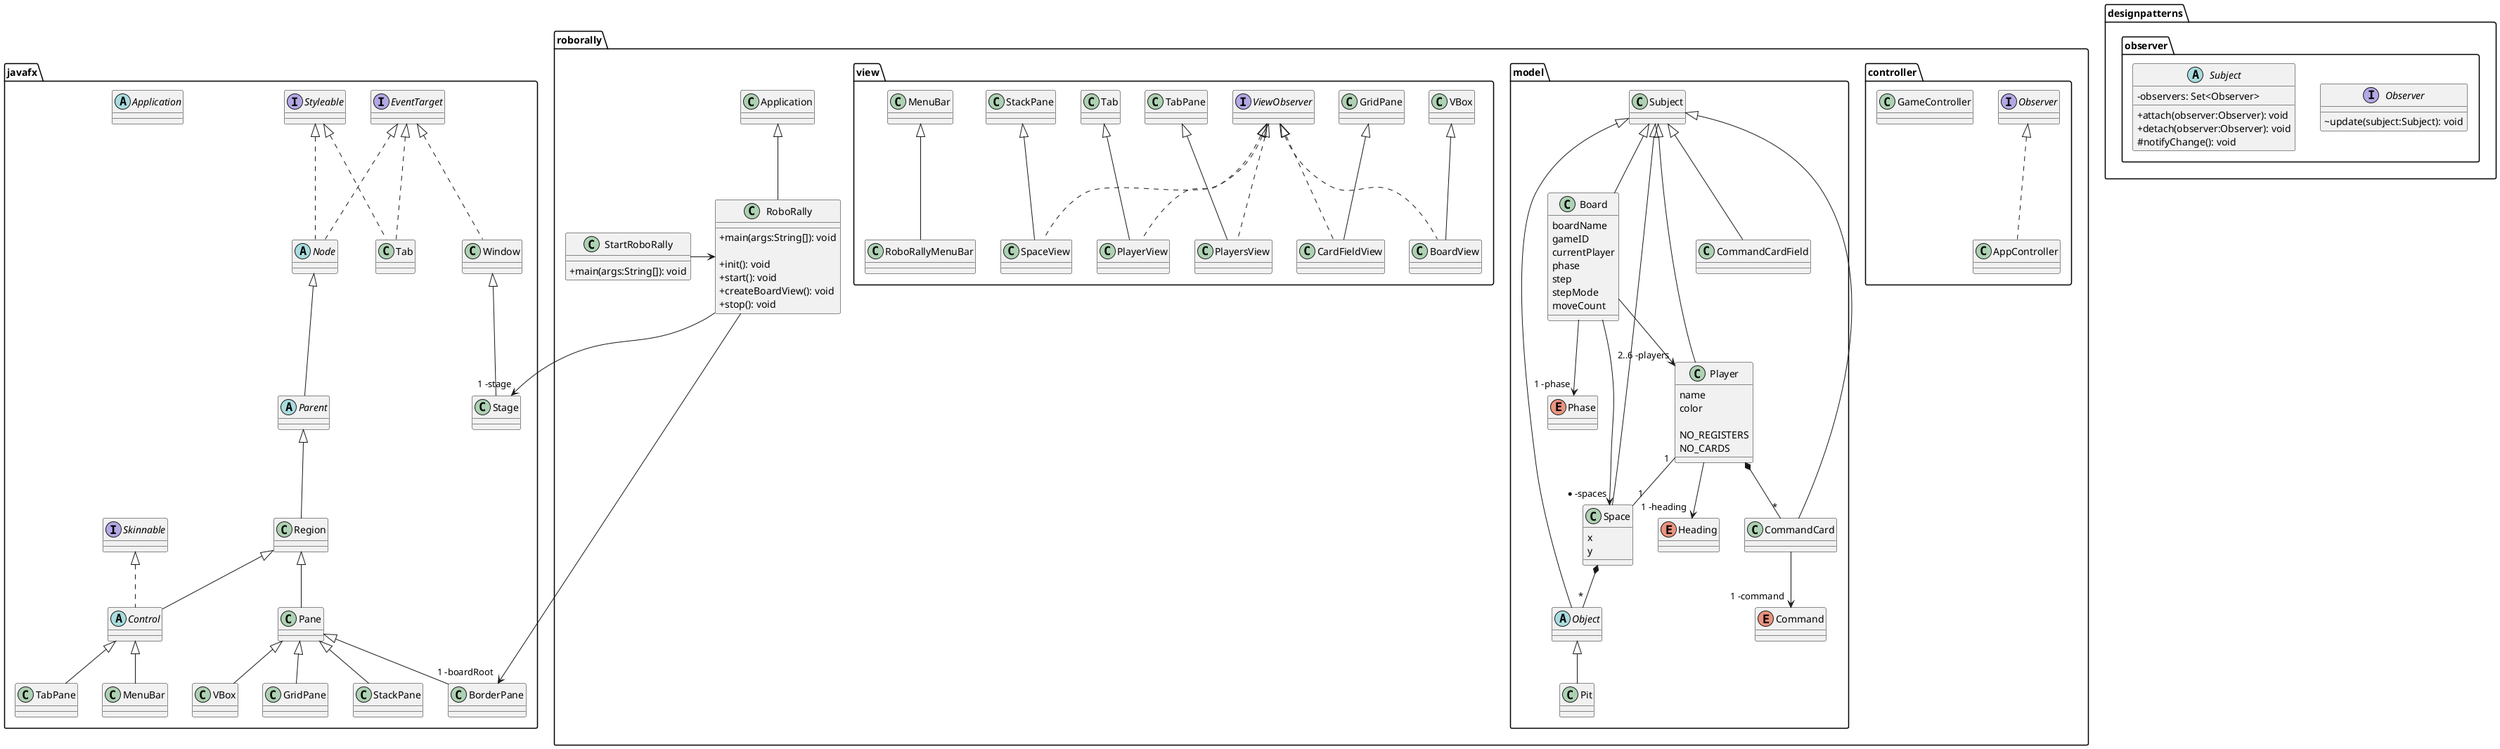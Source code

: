 @startuml
'https://plantuml.com/class-diagram

skinparam classAttributeIconSize 0

package javafx {
    abstract class Node implements EventTarget, Styleable {}
    class Tab implements EventTarget, Styleable {}
    class Window implements EventTarget {}
    abstract class Parent extends Node {}
    class Region extends Parent {}
    abstract class Control extends Region implements Skinnable {}
    class Pane extends Region {}
    class VBox extends Pane {}
    class GridPane extends Pane {}
    class TabPane extends Control {}
    class MenuBar extends Control {}
    class StackPane extends Pane {}
    class BorderPane extends Pane {}
    class Stage extends Window {}
    abstract class Application {}
}

package designpatterns.observer {
    interface Observer {
        ~update(subject:Subject): void
    }
    abstract class Subject {
        -observers: Set<Observer>

        +attach(observer:Observer): void
        +detach(observer:Observer): void
        #notifyChange(): void
    }
}

package roborally {
    package controller {
        class AppController implements Observer {}
        class GameController {}
    }

    package model {
        class Board extends Subject {
            boardName
            gameID
            currentPlayer
            phase
            step
            stepMode
            moveCount
        }
        Board --> "1 -phase" Phase
        Board --> "2..6 -players" Player
        Board --> "* -spaces" Space

        enum Command {}

        class CommandCard extends Subject {

        }
        CommandCard --> "1 -command" Command

        class CommandCardField extends Subject {

        }

        enum Heading {}

        enum Phase {}

        class Player extends Subject {
            name
            color

            NO_REGISTERS
            NO_CARDS

        }
        Player --> "1 -heading" Heading
        Player *-- "*" CommandCard
        Player "1" -- "1" Space

        class Space extends Subject {
            x
            y
        }
        Space *-- "*" Object

        abstract class Object extends Subject {
        }

        class Pit extends Object {}

    }

    package view {
        class BoardView extends VBox implements ViewObserver {}
        class CardFieldView extends GridPane implements ViewObserver {}
        class PlayersView extends TabPane implements ViewObserver {}
        class PlayerView extends Tab implements ViewObserver {}
        class RoboRallyMenuBar extends MenuBar {}
        class SpaceView extends StackPane implements ViewObserver {}
        interface ViewObserver {}
    }

    class RoboRally extends Application {
        +main(args:String[]): void

        +init(): void
        +start(): void
        +createBoardView(): void
        +stop(): void
    }
    RoboRally --> "1 -boardRoot" BorderPane
    RoboRally --> "1 -stage" Stage

    class StartRoboRally {
        +main(args:String[]): void
    }
    StartRoboRally -> RoboRally
}


@enduml
